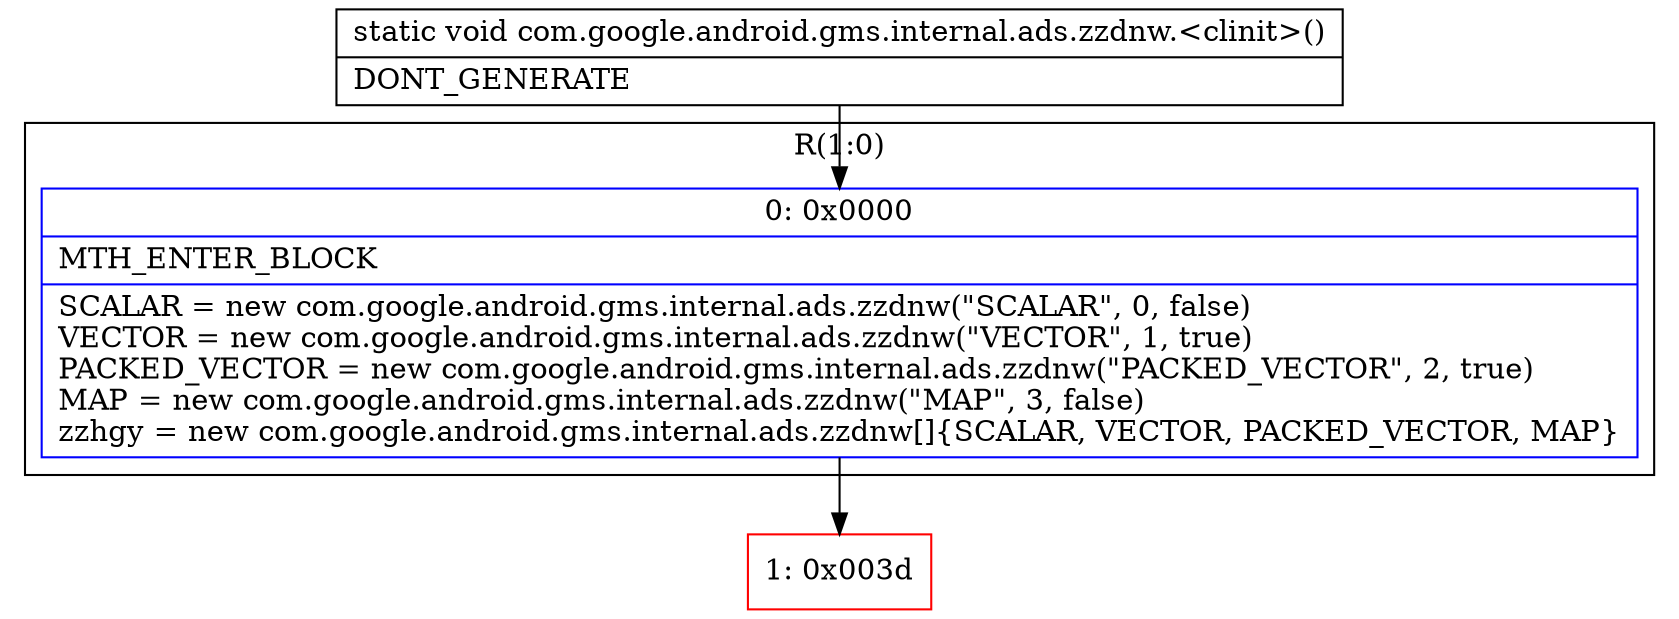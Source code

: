 digraph "CFG forcom.google.android.gms.internal.ads.zzdnw.\<clinit\>()V" {
subgraph cluster_Region_1272692275 {
label = "R(1:0)";
node [shape=record,color=blue];
Node_0 [shape=record,label="{0\:\ 0x0000|MTH_ENTER_BLOCK\l|SCALAR = new com.google.android.gms.internal.ads.zzdnw(\"SCALAR\", 0, false)\lVECTOR = new com.google.android.gms.internal.ads.zzdnw(\"VECTOR\", 1, true)\lPACKED_VECTOR = new com.google.android.gms.internal.ads.zzdnw(\"PACKED_VECTOR\", 2, true)\lMAP = new com.google.android.gms.internal.ads.zzdnw(\"MAP\", 3, false)\lzzhgy = new com.google.android.gms.internal.ads.zzdnw[]\{SCALAR, VECTOR, PACKED_VECTOR, MAP\}\l}"];
}
Node_1 [shape=record,color=red,label="{1\:\ 0x003d}"];
MethodNode[shape=record,label="{static void com.google.android.gms.internal.ads.zzdnw.\<clinit\>()  | DONT_GENERATE\l}"];
MethodNode -> Node_0;
Node_0 -> Node_1;
}

